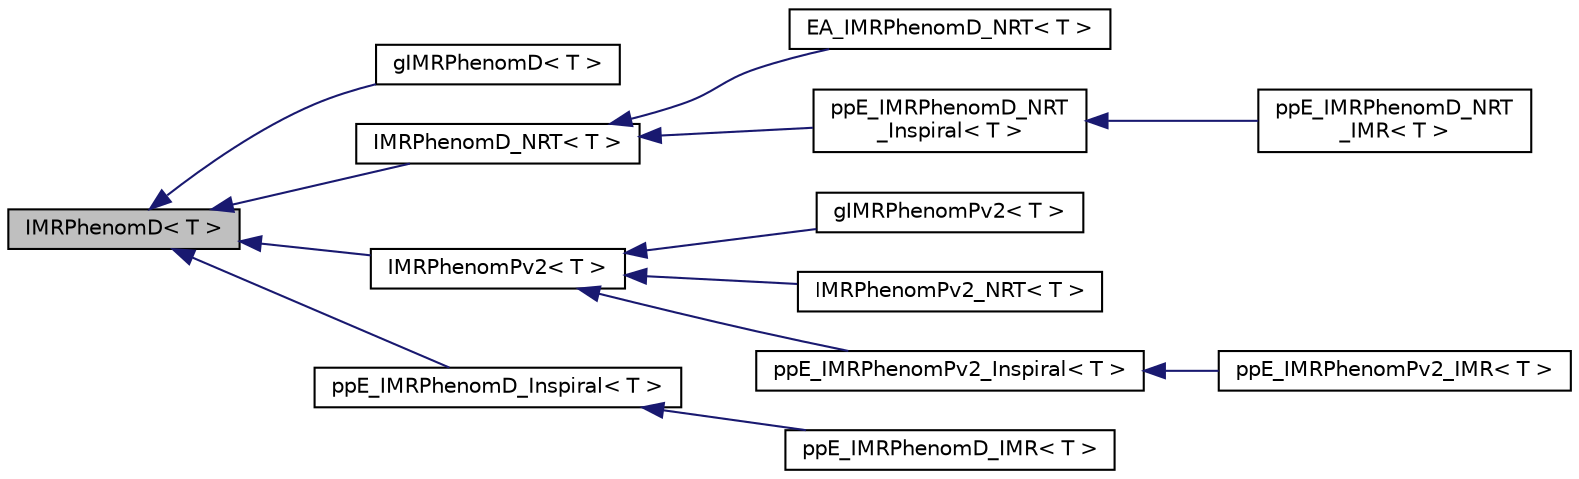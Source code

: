 digraph "IMRPhenomD&lt; T &gt;"
{
  edge [fontname="Helvetica",fontsize="10",labelfontname="Helvetica",labelfontsize="10"];
  node [fontname="Helvetica",fontsize="10",shape=record];
  rankdir="LR";
  Node0 [label="IMRPhenomD\< T \>",height=0.2,width=0.4,color="black", fillcolor="grey75", style="filled", fontcolor="black"];
  Node0 -> Node1 [dir="back",color="midnightblue",fontsize="10",style="solid",fontname="Helvetica"];
  Node1 [label="gIMRPhenomD\< T \>",height=0.2,width=0.4,color="black", fillcolor="white", style="filled",URL="$de/dcd/classgIMRPhenomD.html"];
  Node0 -> Node2 [dir="back",color="midnightblue",fontsize="10",style="solid",fontname="Helvetica"];
  Node2 [label="IMRPhenomD_NRT\< T \>",height=0.2,width=0.4,color="black", fillcolor="white", style="filled",URL="$d2/d0d/classIMRPhenomD__NRT.html"];
  Node2 -> Node3 [dir="back",color="midnightblue",fontsize="10",style="solid",fontname="Helvetica"];
  Node3 [label="EA_IMRPhenomD_NRT\< T \>",height=0.2,width=0.4,color="black", fillcolor="white", style="filled",URL="$db/d66/classEA__IMRPhenomD__NRT.html"];
  Node2 -> Node4 [dir="back",color="midnightblue",fontsize="10",style="solid",fontname="Helvetica"];
  Node4 [label="ppE_IMRPhenomD_NRT\l_Inspiral\< T \>",height=0.2,width=0.4,color="black", fillcolor="white", style="filled",URL="$d5/dd5/classppE__IMRPhenomD__NRT__Inspiral.html"];
  Node4 -> Node5 [dir="back",color="midnightblue",fontsize="10",style="solid",fontname="Helvetica"];
  Node5 [label="ppE_IMRPhenomD_NRT\l_IMR\< T \>",height=0.2,width=0.4,color="black", fillcolor="white", style="filled",URL="$d0/db5/classppE__IMRPhenomD__NRT__IMR.html"];
  Node0 -> Node6 [dir="back",color="midnightblue",fontsize="10",style="solid",fontname="Helvetica"];
  Node6 [label="IMRPhenomPv2\< T \>",height=0.2,width=0.4,color="black", fillcolor="white", style="filled",URL="$d5/dc6/classIMRPhenomPv2.html"];
  Node6 -> Node7 [dir="back",color="midnightblue",fontsize="10",style="solid",fontname="Helvetica"];
  Node7 [label="gIMRPhenomPv2\< T \>",height=0.2,width=0.4,color="black", fillcolor="white", style="filled",URL="$d9/df1/classgIMRPhenomPv2.html"];
  Node6 -> Node8 [dir="back",color="midnightblue",fontsize="10",style="solid",fontname="Helvetica"];
  Node8 [label="IMRPhenomPv2_NRT\< T \>",height=0.2,width=0.4,color="black", fillcolor="white", style="filled",URL="$dd/dea/classIMRPhenomPv2__NRT.html"];
  Node6 -> Node9 [dir="back",color="midnightblue",fontsize="10",style="solid",fontname="Helvetica"];
  Node9 [label="ppE_IMRPhenomPv2_Inspiral\< T \>",height=0.2,width=0.4,color="black", fillcolor="white", style="filled",URL="$d1/df8/classppE__IMRPhenomPv2__Inspiral.html"];
  Node9 -> Node10 [dir="back",color="midnightblue",fontsize="10",style="solid",fontname="Helvetica"];
  Node10 [label="ppE_IMRPhenomPv2_IMR\< T \>",height=0.2,width=0.4,color="black", fillcolor="white", style="filled",URL="$da/dbc/classppE__IMRPhenomPv2__IMR.html"];
  Node0 -> Node11 [dir="back",color="midnightblue",fontsize="10",style="solid",fontname="Helvetica"];
  Node11 [label="ppE_IMRPhenomD_Inspiral\< T \>",height=0.2,width=0.4,color="black", fillcolor="white", style="filled",URL="$d7/d38/classppE__IMRPhenomD__Inspiral.html"];
  Node11 -> Node12 [dir="back",color="midnightblue",fontsize="10",style="solid",fontname="Helvetica"];
  Node12 [label="ppE_IMRPhenomD_IMR\< T \>",height=0.2,width=0.4,color="black", fillcolor="white", style="filled",URL="$d6/d55/classppE__IMRPhenomD__IMR.html"];
}
